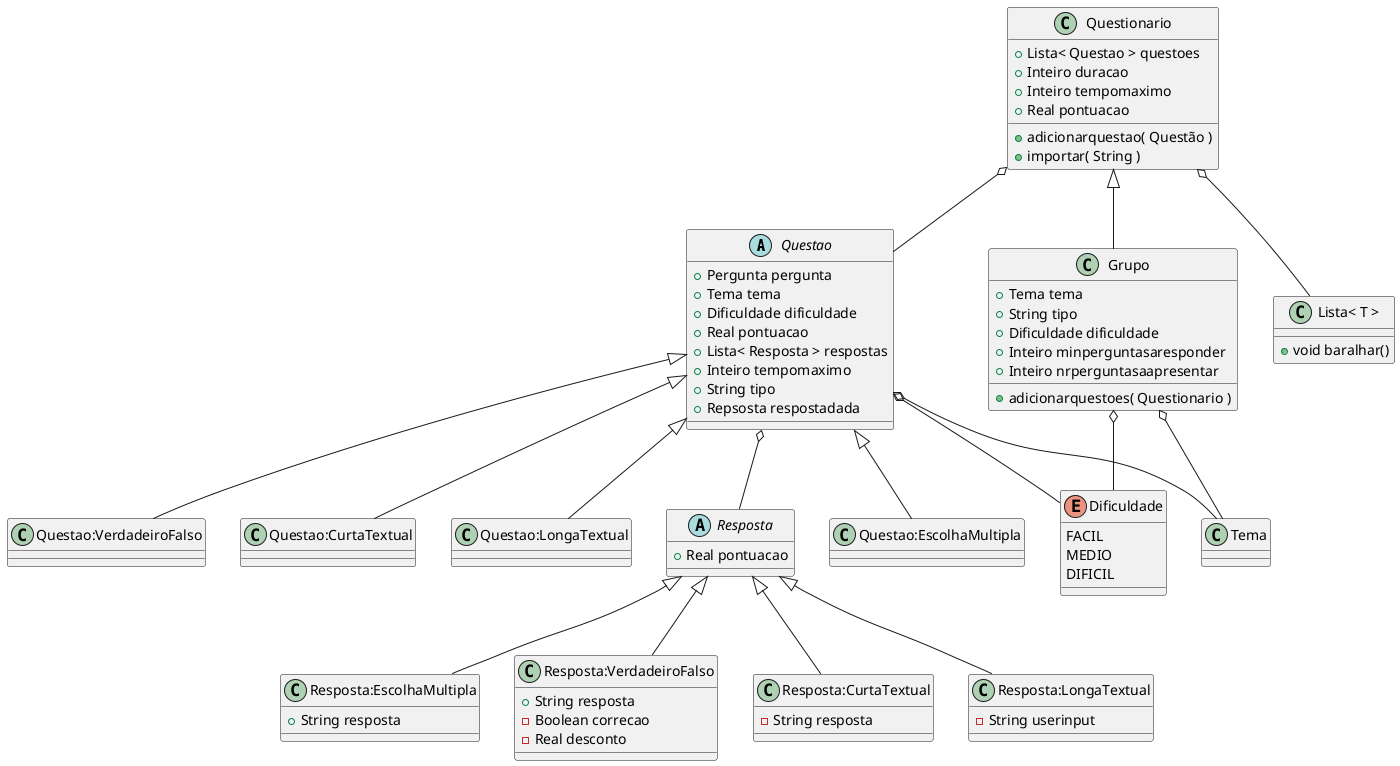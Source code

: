 @startuml Compilers project

abstract class Questao {
    + Pergunta pergunta
    + Tema tema
    + Dificuldade dificuldade
    + Real pontuacao
    + Lista< Resposta > respostas
    + Inteiro tempomaximo
    + String tipo
    + Repsosta respostadada
}

class "Questao:EscolhaMultipla" {
}

class "Questao:VerdadeiroFalso" {
}

class "Questao:CurtaTextual" {
}

class "Questao:LongaTextual" {
'''*    - Lista< Resposta > respostas nao tem!!
'''*    -  Real pontuacao nao tem!!
}

Questao <|-- "Questao:EscolhaMultipla"
Questao <|-- "Questao:VerdadeiroFalso"
Questao <|-- "Questao:CurtaTextual"
Questao <|-- "Questao:LongaTextual"


abstract class Resposta {
    + Real pontuacao
}

class "Resposta:EscolhaMultipla" { 
    + String resposta
}

class "Resposta:VerdadeiroFalso" { 
    + String resposta
    - Boolean correcao
    - Real desconto
}

class "Resposta:CurtaTextual" { 
    - String resposta
}

class "Resposta:LongaTextual" { 
    - String userinput
}

Resposta <|-- "Resposta:EscolhaMultipla"
Resposta <|-- "Resposta:VerdadeiroFalso"
Resposta <|-- "Resposta:CurtaTextual"
Resposta <|-- "Resposta:LongaTextual"

class Questionario {
    + Lista< Questao > questoes
    + Inteiro duracao 
    + Inteiro tempomaximo 
    + Real pontuacao 

    + adicionarquestao( Questão )
    + importar( String )
}

class Grupo {
    + Tema tema
    + String tipo
    + Dificuldade dificuldade
    + Inteiro minperguntasaresponder
    + Inteiro nrperguntasaapresentar

    + adicionarquestoes( Questionario )
}

class "Lista< T >" {
    + void baralhar()
}

'''class outros {
'''    + apresentarMenu( Questionario )
'''    + apresentarMenu( Questionario, Inteiro )
'''    + apresentar( String )
'''    + guardarrespostas( Questionario, String )
'''    + str ( Inteiro )
'''    + str ( Real )
'''    + str ( Booleano )
'''
'''}

' -->>> se calhar nao faz sentido adicionar aqui'
 class Tema { }
 enum Dificuldade { 
    FACIL
    MEDIO
    DIFICIL
 }

 '''class String { }
 '''class Real { }
 '''class Inteiro { }
 '''class Boolean { }


Questao o-- Tema
Questao o-- Dificuldade

Grupo o-- Tema
Grupo o-- Dificuldade 

Questionario o-- "Lista< T >"

Questionario <|-- Grupo
Questionario o-- Questao
Questao o-- Resposta


@enduml